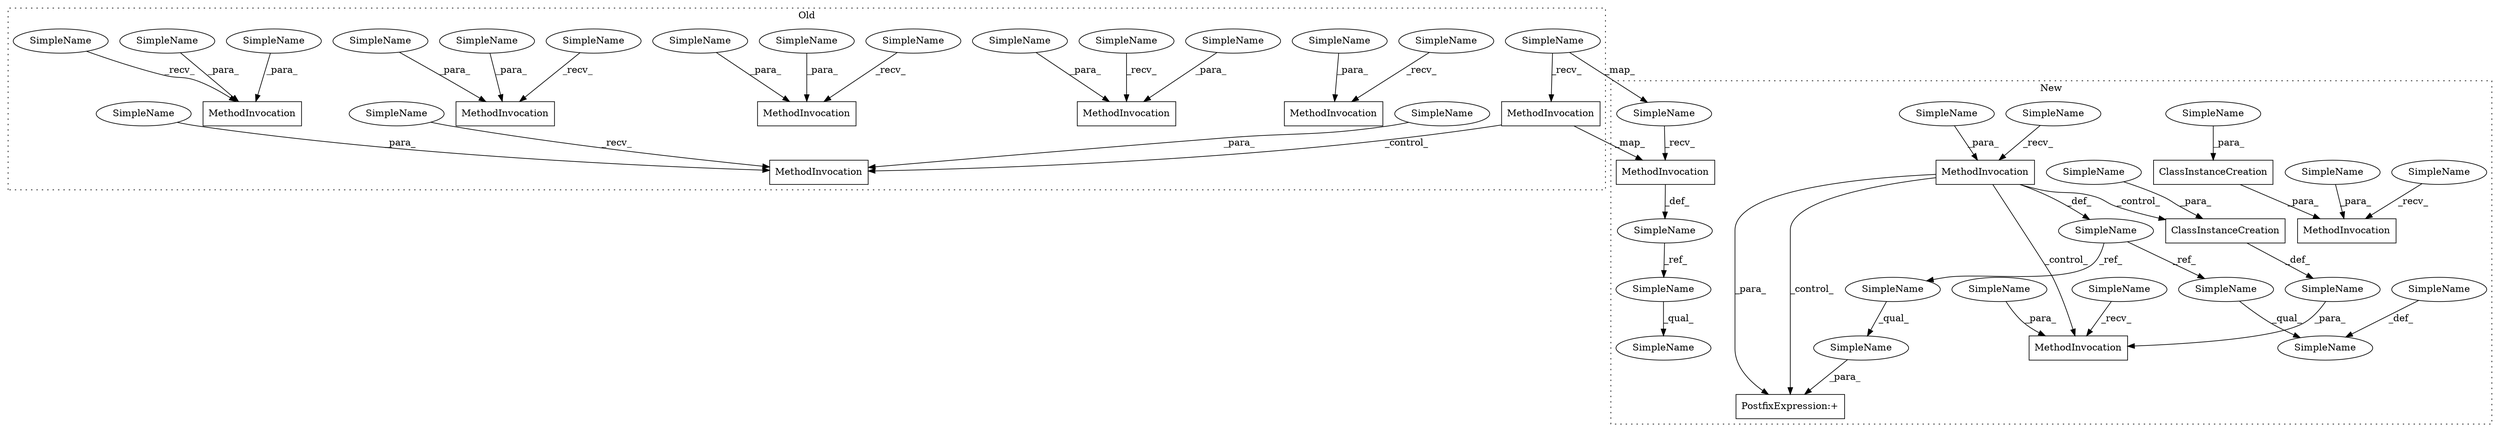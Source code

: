 digraph G {
subgraph cluster0 {
3 [label="MethodInvocation" a="32" s="8373,8386" l="4,1" shape="box"];
4 [label="MethodInvocation" a="32" s="8716,8723" l="4,1" shape="box"];
5 [label="MethodInvocation" a="32" s="7618,7631" l="4,1" shape="box"];
6 [label="MethodInvocation" a="32" s="8011,8024" l="4,1" shape="box"];
7 [label="MethodInvocation" a="32" s="7795,7802" l="4,1" shape="box"];
8 [label="MethodInvocation" a="32" s="7877,7890" l="4,1" shape="box"];
13 [label="MethodInvocation" a="32" s="7583,7596" l="4,1" shape="box"];
14 [label="SimpleName" a="42" s="7782" l="12" shape="ellipse"];
15 [label="SimpleName" a="42" s="8720" l="3" shape="ellipse"];
17 [label="SimpleName" a="42" s="7998" l="12" shape="ellipse"];
18 [label="SimpleName" a="42" s="7622" l="3" shape="ellipse"];
19 [label="SimpleName" a="42" s="7570" l="12" shape="ellipse"];
21 [label="SimpleName" a="42" s="8377" l="3" shape="ellipse"];
26 [label="SimpleName" a="42" s="8360" l="12" shape="ellipse"];
27 [label="SimpleName" a="42" s="7605" l="12" shape="ellipse"];
28 [label="SimpleName" a="42" s="8020" l="4" shape="ellipse"];
29 [label="SimpleName" a="42" s="7592" l="4" shape="ellipse"];
30 [label="SimpleName" a="42" s="7881" l="3" shape="ellipse"];
32 [label="SimpleName" a="42" s="8707" l="8" shape="ellipse"];
33 [label="SimpleName" a="42" s="7587" l="3" shape="ellipse"];
39 [label="SimpleName" a="42" s="7627" l="4" shape="ellipse"];
40 [label="SimpleName" a="42" s="8015" l="3" shape="ellipse"];
44 [label="SimpleName" a="42" s="7864" l="12" shape="ellipse"];
49 [label="SimpleName" a="42" s="8382" l="4" shape="ellipse"];
50 [label="SimpleName" a="42" s="7886" l="4" shape="ellipse"];
label = "Old";
style="dotted";
}
subgraph cluster1 {
1 [label="ClassInstanceCreation" a="14" s="7912,7934" l="18,1" shape="box"];
2 [label="ClassInstanceCreation" a="14" s="7624,7646" l="18,1" shape="box"];
9 [label="MethodInvocation" a="32" s="7615,7647" l="4,1" shape="box"];
10 [label="MethodInvocation" a="32" s="7833,7840" l="4,1" shape="box"];
11 [label="MethodInvocation" a="32" s="8235,8242" l="4,1" shape="box"];
12 [label="MethodInvocation" a="32" s="7893,7935" l="4,1" shape="box"];
16 [label="SimpleName" a="42" s="7930" l="4" shape="ellipse"];
20 [label="SimpleName" a="42" s="7810" l="7" shape="ellipse"];
22 [label="SimpleName" a="42" s="8105" l="12" shape="ellipse"];
23 [label="SimpleName" a="42" s="8120" l="4" shape="ellipse"];
24 [label="SimpleName" a="42" s="7619" l="3" shape="ellipse"];
25 [label="SimpleName" a="42" s="7880" l="12" shape="ellipse"];
31 [label="SimpleName" a="42" s="7961" l="7" shape="ellipse"];
34 [label="SimpleName" a="42" s="8105" l="7" shape="ellipse"];
35 [label="SimpleName" a="42" s="8251" l="13" shape="ellipse"];
36 [label="SimpleName" a="42" s="7820" l="12" shape="ellipse"];
37 [label="SimpleName" a="42" s="7642" l="4" shape="ellipse"];
38 [label="SimpleName" a="42" s="7897" l="3" shape="ellipse"];
41 [label="SimpleName" a="42" s="7602" l="12" shape="ellipse"];
42 [label="SimpleName" a="42" s="7902" l="7" shape="ellipse"];
43 [label="SimpleName" a="42" s="8212" l="7" shape="ellipse"];
45 [label="SimpleName" a="42" s="8222" l="12" shape="ellipse"];
46 [label="SimpleName" a="42" s="7837" l="3" shape="ellipse"];
47 [label="SimpleName" a="42" s="8251" l="7" shape="ellipse"];
48 [label="SimpleName" a="42" s="7961" l="13" shape="ellipse"];
51 [label="PostfixExpression:+" a="37" s="7974" l="2" shape="box"];
label = "New";
style="dotted";
}
1 -> 42 [label="_def_"];
2 -> 9 [label="_para_"];
7 -> 8 [label="_control_"];
7 -> 11 [label="_map_"];
10 -> 1 [label="_control_"];
10 -> 20 [label="_def_"];
10 -> 12 [label="_control_"];
10 -> 51 [label="_control_"];
10 -> 51 [label="_para_"];
11 -> 43 [label="_def_"];
14 -> 45 [label="_map_"];
14 -> 7 [label="_recv_"];
15 -> 4 [label="_para_"];
16 -> 1 [label="_para_"];
17 -> 6 [label="_recv_"];
18 -> 5 [label="_para_"];
19 -> 13 [label="_recv_"];
20 -> 31 [label="_ref_"];
20 -> 34 [label="_ref_"];
21 -> 3 [label="_para_"];
23 -> 22 [label="_def_"];
24 -> 9 [label="_para_"];
25 -> 12 [label="_recv_"];
26 -> 3 [label="_recv_"];
27 -> 5 [label="_recv_"];
28 -> 6 [label="_para_"];
29 -> 13 [label="_para_"];
30 -> 8 [label="_para_"];
31 -> 48 [label="_qual_"];
32 -> 4 [label="_recv_"];
33 -> 13 [label="_para_"];
34 -> 22 [label="_qual_"];
36 -> 10 [label="_recv_"];
37 -> 2 [label="_para_"];
38 -> 12 [label="_para_"];
39 -> 5 [label="_para_"];
40 -> 6 [label="_para_"];
41 -> 9 [label="_recv_"];
42 -> 12 [label="_para_"];
43 -> 47 [label="_ref_"];
44 -> 8 [label="_recv_"];
45 -> 11 [label="_recv_"];
46 -> 10 [label="_para_"];
47 -> 35 [label="_qual_"];
48 -> 51 [label="_para_"];
49 -> 3 [label="_para_"];
50 -> 8 [label="_para_"];
}